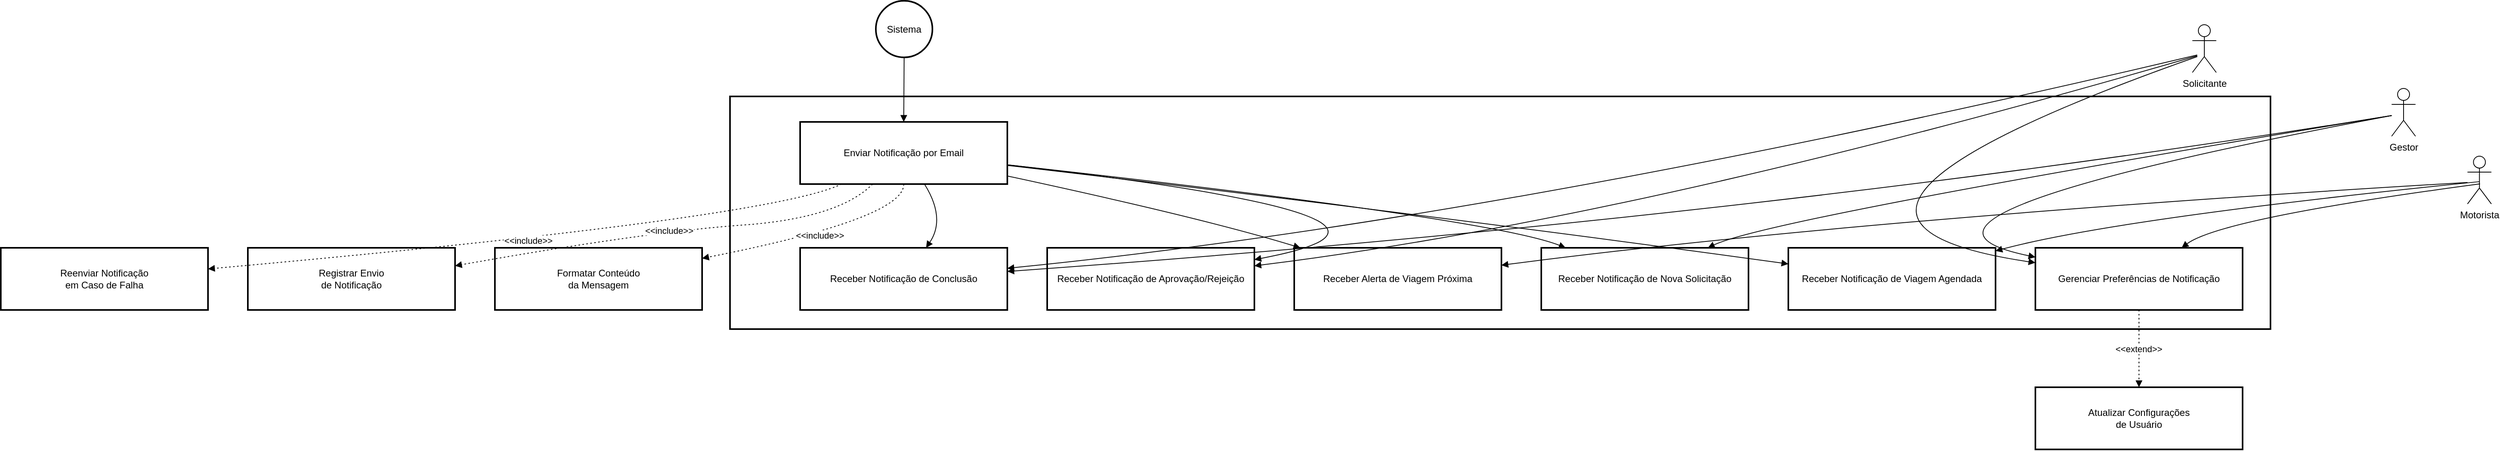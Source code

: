 <mxfile version="27.0.6">
  <diagram name="Página-1" id="jJYi8yPenUNQ3yc8LZsr">
    <mxGraphModel grid="1" page="1" gridSize="10" guides="1" tooltips="1" connect="1" arrows="1" fold="1" pageScale="1" pageWidth="827" pageHeight="1169" math="0" shadow="0">
      <root>
        <mxCell id="0" />
        <mxCell id="1" parent="0" />
        <mxCell id="E6k3J_O9naYXyknP14Ad-1" value="" style="whiteSpace=wrap;strokeWidth=2;" vertex="1" parent="1">
          <mxGeometry x="935" y="140" width="1933" height="292" as="geometry" />
        </mxCell>
        <mxCell id="E6k3J_O9naYXyknP14Ad-5" value="Sistema" style="ellipse;aspect=fixed;strokeWidth=2;whiteSpace=wrap;" vertex="1" parent="1">
          <mxGeometry x="1118" y="20" width="71" height="71" as="geometry" />
        </mxCell>
        <mxCell id="E6k3J_O9naYXyknP14Ad-6" value="Enviar Notificação por Email" style="whiteSpace=wrap;strokeWidth=2;" vertex="1" parent="1">
          <mxGeometry x="1023" y="172" width="260" height="78" as="geometry" />
        </mxCell>
        <mxCell id="E6k3J_O9naYXyknP14Ad-7" value="Receber Notificação de Nova Solicitação" style="whiteSpace=wrap;strokeWidth=2;" vertex="1" parent="1">
          <mxGeometry x="1953" y="330" width="260" height="78" as="geometry" />
        </mxCell>
        <mxCell id="E6k3J_O9naYXyknP14Ad-8" value="Receber Notificação de Aprovação/Rejeição" style="whiteSpace=wrap;strokeWidth=2;" vertex="1" parent="1">
          <mxGeometry x="1333" y="330" width="260" height="78" as="geometry" />
        </mxCell>
        <mxCell id="E6k3J_O9naYXyknP14Ad-9" value="Receber Notificação de Viagem Agendada" style="whiteSpace=wrap;strokeWidth=2;" vertex="1" parent="1">
          <mxGeometry x="2263" y="330" width="260" height="78" as="geometry" />
        </mxCell>
        <mxCell id="E6k3J_O9naYXyknP14Ad-10" value="Receber Alerta de Viagem Próxima" style="whiteSpace=wrap;strokeWidth=2;" vertex="1" parent="1">
          <mxGeometry x="1643" y="330" width="260" height="78" as="geometry" />
        </mxCell>
        <mxCell id="E6k3J_O9naYXyknP14Ad-11" value="Receber Notificação de Conclusão" style="whiteSpace=wrap;strokeWidth=2;" vertex="1" parent="1">
          <mxGeometry x="1023" y="330" width="260" height="78" as="geometry" />
        </mxCell>
        <mxCell id="E6k3J_O9naYXyknP14Ad-12" value="Gerenciar Preferências de Notificação" style="whiteSpace=wrap;strokeWidth=2;" vertex="1" parent="1">
          <mxGeometry x="2573" y="330" width="260" height="78" as="geometry" />
        </mxCell>
        <mxCell id="E6k3J_O9naYXyknP14Ad-13" value="Formatar Conteúdo&#xa;da Mensagem" style="whiteSpace=wrap;strokeWidth=2;" vertex="1" parent="1">
          <mxGeometry x="640" y="330" width="260" height="78" as="geometry" />
        </mxCell>
        <mxCell id="E6k3J_O9naYXyknP14Ad-14" value="Registrar Envio&#xa;de Notificação" style="whiteSpace=wrap;strokeWidth=2;" vertex="1" parent="1">
          <mxGeometry x="330" y="330" width="260" height="78" as="geometry" />
        </mxCell>
        <mxCell id="E6k3J_O9naYXyknP14Ad-15" value="Atualizar Configurações&#xa;de Usuário" style="whiteSpace=wrap;strokeWidth=2;" vertex="1" parent="1">
          <mxGeometry x="2573" y="505" width="260" height="78" as="geometry" />
        </mxCell>
        <mxCell id="E6k3J_O9naYXyknP14Ad-16" value="Reenviar Notificação&#xa;em Caso de Falha" style="whiteSpace=wrap;strokeWidth=2;" vertex="1" parent="1">
          <mxGeometry x="20" y="330" width="260" height="78" as="geometry" />
        </mxCell>
        <mxCell id="E6k3J_O9naYXyknP14Ad-17" value="" style="curved=1;startArrow=none;endArrow=block;exitX=0.5;exitY=0.99;entryX=0.5;entryY=0;rounded=0;" edge="1" parent="1" source="E6k3J_O9naYXyknP14Ad-5" target="E6k3J_O9naYXyknP14Ad-6">
          <mxGeometry relative="1" as="geometry">
            <Array as="points" />
          </mxGeometry>
        </mxCell>
        <mxCell id="E6k3J_O9naYXyknP14Ad-18" value="" style="curved=1;startArrow=none;endArrow=block;exitX=1;exitY=0.69;entryX=0.11;entryY=-0.01;rounded=0;" edge="1" parent="1" source="E6k3J_O9naYXyknP14Ad-6" target="E6k3J_O9naYXyknP14Ad-7">
          <mxGeometry relative="1" as="geometry">
            <Array as="points">
              <mxPoint x="1890" y="293" />
            </Array>
          </mxGeometry>
        </mxCell>
        <mxCell id="E6k3J_O9naYXyknP14Ad-19" value="" style="curved=1;startArrow=none;endArrow=block;exitX=1;exitY=0.69;entryX=1;entryY=0.19;rounded=0;" edge="1" parent="1" source="E6k3J_O9naYXyknP14Ad-6" target="E6k3J_O9naYXyknP14Ad-8">
          <mxGeometry relative="1" as="geometry">
            <Array as="points">
              <mxPoint x="1870" y="293" />
            </Array>
          </mxGeometry>
        </mxCell>
        <mxCell id="E6k3J_O9naYXyknP14Ad-20" value="" style="curved=1;startArrow=none;endArrow=block;exitX=1;exitY=0.7;entryX=0;entryY=0.26;rounded=0;" edge="1" parent="1" source="E6k3J_O9naYXyknP14Ad-6" target="E6k3J_O9naYXyknP14Ad-9">
          <mxGeometry relative="1" as="geometry">
            <Array as="points">
              <mxPoint x="1850" y="293" />
            </Array>
          </mxGeometry>
        </mxCell>
        <mxCell id="E6k3J_O9naYXyknP14Ad-21" value="" style="curved=1;startArrow=none;endArrow=block;exitX=1;exitY=0.87;entryX=0.02;entryY=-0.01;rounded=0;" edge="1" parent="1" source="E6k3J_O9naYXyknP14Ad-6" target="E6k3J_O9naYXyknP14Ad-10">
          <mxGeometry relative="1" as="geometry">
            <Array as="points">
              <mxPoint x="1530" y="293" />
            </Array>
          </mxGeometry>
        </mxCell>
        <mxCell id="E6k3J_O9naYXyknP14Ad-22" value="" style="curved=1;startArrow=none;endArrow=block;exitX=0.6;exitY=1;entryX=0.61;entryY=-0.01;rounded=0;" edge="1" parent="1" source="E6k3J_O9naYXyknP14Ad-6" target="E6k3J_O9naYXyknP14Ad-11">
          <mxGeometry relative="1" as="geometry">
            <Array as="points">
              <mxPoint x="1206" y="293" />
            </Array>
          </mxGeometry>
        </mxCell>
        <mxCell id="E6k3J_O9naYXyknP14Ad-23" value="" style="curved=1;startArrow=none;endArrow=block;exitX=0;exitY=0.55;entryX=0;entryY=0.24;rounded=0;" edge="1" parent="1" target="E6k3J_O9naYXyknP14Ad-12">
          <mxGeometry relative="1" as="geometry">
            <Array as="points">
              <mxPoint x="2200" y="293" />
            </Array>
            <mxPoint x="2776.173" y="89.985" as="sourcePoint" />
          </mxGeometry>
        </mxCell>
        <mxCell id="E6k3J_O9naYXyknP14Ad-24" value="" style="curved=1;startArrow=none;endArrow=block;exitX=0;exitY=0.54;entryX=1;entryY=0.29;rounded=0;" edge="1" parent="1" target="E6k3J_O9naYXyknP14Ad-8">
          <mxGeometry relative="1" as="geometry">
            <Array as="points">
              <mxPoint x="2075" y="293" />
            </Array>
            <mxPoint x="2776.098" y="88.994" as="sourcePoint" />
          </mxGeometry>
        </mxCell>
        <mxCell id="E6k3J_O9naYXyknP14Ad-25" value="" style="curved=1;startArrow=none;endArrow=block;exitX=0;exitY=0.53;entryX=1;entryY=0.33;rounded=0;" edge="1" parent="1" target="E6k3J_O9naYXyknP14Ad-11">
          <mxGeometry relative="1" as="geometry">
            <Array as="points">
              <mxPoint x="1910" y="293" />
            </Array>
            <mxPoint x="2776.043" y="87.998" as="sourcePoint" />
          </mxGeometry>
        </mxCell>
        <mxCell id="E6k3J_O9naYXyknP14Ad-26" value="" style="curved=1;startArrow=none;endArrow=block;exitX=0;exitY=0.56;entryX=0;entryY=0.15;rounded=0;" edge="1" parent="1" target="E6k3J_O9naYXyknP14Ad-12">
          <mxGeometry relative="1" as="geometry">
            <Array as="points">
              <mxPoint x="2335" y="293" />
            </Array>
            <mxPoint x="3020.144" y="163.986" as="sourcePoint" />
          </mxGeometry>
        </mxCell>
        <mxCell id="E6k3J_O9naYXyknP14Ad-27" value="" style="curved=1;startArrow=none;endArrow=block;exitX=0;exitY=0.55;entryX=0.81;entryY=-0.01;rounded=0;" edge="1" parent="1" target="E6k3J_O9naYXyknP14Ad-7">
          <mxGeometry relative="1" as="geometry">
            <Array as="points">
              <mxPoint x="2240" y="293" />
            </Array>
            <mxPoint x="3020.144" y="163.986" as="sourcePoint" />
          </mxGeometry>
        </mxCell>
        <mxCell id="E6k3J_O9naYXyknP14Ad-28" value="" style="curved=1;startArrow=none;endArrow=block;exitX=0;exitY=0.55;entryX=1;entryY=0.38;rounded=0;" edge="1" parent="1" target="E6k3J_O9naYXyknP14Ad-11">
          <mxGeometry relative="1" as="geometry">
            <Array as="points">
              <mxPoint x="2220" y="293" />
            </Array>
            <mxPoint x="3020.144" y="163.986" as="sourcePoint" />
          </mxGeometry>
        </mxCell>
        <mxCell id="E6k3J_O9naYXyknP14Ad-29" value="" style="curved=1;startArrow=none;endArrow=block;exitX=0;exitY=0.61;entryX=0.71;entryY=-0.01;rounded=0;" edge="1" parent="1" target="E6k3J_O9naYXyknP14Ad-12">
          <mxGeometry relative="1" as="geometry">
            <Array as="points">
              <mxPoint x="2806" y="293" />
            </Array>
            <mxPoint x="3130.953" y="249.791" as="sourcePoint" />
          </mxGeometry>
        </mxCell>
        <mxCell id="E6k3J_O9naYXyknP14Ad-30" value="" style="curved=1;startArrow=none;endArrow=block;exitX=0;exitY=0.58;entryX=1;entryY=0.05;rounded=0;" edge="1" parent="1" target="E6k3J_O9naYXyknP14Ad-9">
          <mxGeometry relative="1" as="geometry">
            <Array as="points">
              <mxPoint x="2675" y="293" />
            </Array>
            <mxPoint x="3130.432" y="246.937" as="sourcePoint" />
          </mxGeometry>
        </mxCell>
        <mxCell id="E6k3J_O9naYXyknP14Ad-31" value="" style="curved=1;startArrow=none;endArrow=block;exitX=0;exitY=0.55;entryX=1;entryY=0.28;rounded=0;" edge="1" parent="1" source="E6k3J_O9naYXyknP14Ad-39" target="E6k3J_O9naYXyknP14Ad-10">
          <mxGeometry relative="1" as="geometry">
            <Array as="points">
              <mxPoint x="2355" y="293" />
            </Array>
            <mxPoint x="3130.194" y="244.981" as="sourcePoint" />
          </mxGeometry>
        </mxCell>
        <mxCell id="E6k3J_O9naYXyknP14Ad-32" value="&lt;&lt;include&gt;&gt;" style="curved=1;dashed=1;dashPattern=2 3;startArrow=none;endArrow=block;exitX=0.5;exitY=1;entryX=1;entryY=0.17;rounded=0;" edge="1" parent="1" source="E6k3J_O9naYXyknP14Ad-6" target="E6k3J_O9naYXyknP14Ad-13">
          <mxGeometry relative="1" as="geometry">
            <Array as="points">
              <mxPoint x="1154" y="293" />
            </Array>
          </mxGeometry>
        </mxCell>
        <mxCell id="E6k3J_O9naYXyknP14Ad-33" value="&lt;&lt;include&gt;&gt;" style="curved=1;dashed=1;dashPattern=2 3;startArrow=none;endArrow=block;exitX=0.35;exitY=1;entryX=1;entryY=0.29;rounded=0;" edge="1" parent="1" source="E6k3J_O9naYXyknP14Ad-6" target="E6k3J_O9naYXyknP14Ad-14">
          <mxGeometry x="0.001" relative="1" as="geometry">
            <Array as="points">
              <mxPoint x="1071" y="293" />
              <mxPoint x="830" y="310" />
            </Array>
            <mxPoint as="offset" />
          </mxGeometry>
        </mxCell>
        <mxCell id="E6k3J_O9naYXyknP14Ad-34" value="&lt;&lt;extend&gt;&gt;" style="curved=1;dashed=1;dashPattern=2 3;startArrow=none;endArrow=block;exitX=0.5;exitY=0.99;entryX=0.5;entryY=0;rounded=0;" edge="1" parent="1" source="E6k3J_O9naYXyknP14Ad-12" target="E6k3J_O9naYXyknP14Ad-15">
          <mxGeometry relative="1" as="geometry">
            <Array as="points" />
          </mxGeometry>
        </mxCell>
        <mxCell id="E6k3J_O9naYXyknP14Ad-35" value="&lt;&lt;include&gt;&gt;" style="curved=1;dashed=1;dashPattern=2 3;startArrow=none;endArrow=block;exitX=0.2;exitY=1;entryX=1;entryY=0.34;rounded=0;" edge="1" parent="1" source="E6k3J_O9naYXyknP14Ad-6" target="E6k3J_O9naYXyknP14Ad-16">
          <mxGeometry relative="1" as="geometry">
            <Array as="points">
              <mxPoint x="987" y="293" />
            </Array>
          </mxGeometry>
        </mxCell>
        <mxCell id="E6k3J_O9naYXyknP14Ad-37" value="&lt;span style=&quot;text-wrap-mode: wrap;&quot;&gt;Solicitante&lt;/span&gt;" style="shape=umlActor;verticalLabelPosition=bottom;verticalAlign=top;html=1;outlineConnect=0;" vertex="1" parent="1">
          <mxGeometry x="2770" y="50" width="30" height="60" as="geometry" />
        </mxCell>
        <mxCell id="E6k3J_O9naYXyknP14Ad-38" value="&lt;span style=&quot;text-wrap-mode: wrap;&quot;&gt;Gestor&lt;/span&gt;" style="shape=umlActor;verticalLabelPosition=bottom;verticalAlign=top;html=1;outlineConnect=0;" vertex="1" parent="1">
          <mxGeometry x="3020" y="130" width="30" height="60" as="geometry" />
        </mxCell>
        <mxCell id="E6k3J_O9naYXyknP14Ad-39" value="&lt;span style=&quot;text-wrap-mode: wrap;&quot;&gt;Motorista&lt;/span&gt;" style="shape=umlActor;verticalLabelPosition=bottom;verticalAlign=top;html=1;outlineConnect=0;" vertex="1" parent="1">
          <mxGeometry x="3115.194" y="214.981" width="30" height="60" as="geometry" />
        </mxCell>
      </root>
    </mxGraphModel>
  </diagram>
</mxfile>
